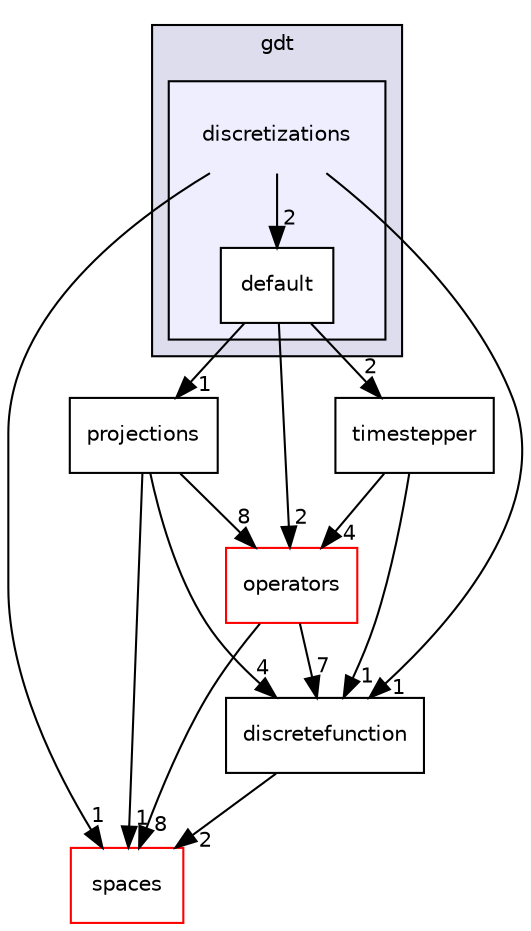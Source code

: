 digraph "discretizations" {
  compound=true
  node [ fontsize="10", fontname="Helvetica"];
  edge [ labelfontsize="10", labelfontname="Helvetica"];
  subgraph clusterdir_f1992dd472896fb89117bdc8155a3e1c {
    graph [ bgcolor="#ddddee", pencolor="black", label="gdt" fontname="Helvetica", fontsize="10", URL="dir_f1992dd472896fb89117bdc8155a3e1c.html"]
  subgraph clusterdir_1c4344a5cb9f11364009bdabd5974453 {
    graph [ bgcolor="#eeeeff", pencolor="black", label="" URL="dir_1c4344a5cb9f11364009bdabd5974453.html"];
    dir_1c4344a5cb9f11364009bdabd5974453 [shape=plaintext label="discretizations"];
    dir_3cf307f8a6b9d9a058d001b6d9b38fe9 [shape=box label="default" color="black" fillcolor="white" style="filled" URL="dir_3cf307f8a6b9d9a058d001b6d9b38fe9.html"];
  }
  }
  dir_dcfbe8758bba0745af0c464c9828dc4a [shape=box label="timestepper" URL="dir_dcfbe8758bba0745af0c464c9828dc4a.html"];
  dir_91b47eb1f5534b791b2db4e72c4ced9d [shape=box label="operators" fillcolor="white" style="filled" color="red" URL="dir_91b47eb1f5534b791b2db4e72c4ced9d.html"];
  dir_0e08db9718cdc017276840d0b5dc9bb6 [shape=box label="discretefunction" URL="dir_0e08db9718cdc017276840d0b5dc9bb6.html"];
  dir_2354bf4875ad6407b07178770768fbc9 [shape=box label="projections" URL="dir_2354bf4875ad6407b07178770768fbc9.html"];
  dir_c10f7938b13dcbddf851adbb235e7250 [shape=box label="spaces" fillcolor="white" style="filled" color="red" URL="dir_c10f7938b13dcbddf851adbb235e7250.html"];
  dir_dcfbe8758bba0745af0c464c9828dc4a->dir_91b47eb1f5534b791b2db4e72c4ced9d [headlabel="4", labeldistance=1.5 headhref="dir_000004_000005.html"];
  dir_dcfbe8758bba0745af0c464c9828dc4a->dir_0e08db9718cdc017276840d0b5dc9bb6 [headlabel="1", labeldistance=1.5 headhref="dir_000004_000022.html"];
  dir_91b47eb1f5534b791b2db4e72c4ced9d->dir_0e08db9718cdc017276840d0b5dc9bb6 [headlabel="7", labeldistance=1.5 headhref="dir_000005_000022.html"];
  dir_91b47eb1f5534b791b2db4e72c4ced9d->dir_c10f7938b13dcbddf851adbb235e7250 [headlabel="8", labeldistance=1.5 headhref="dir_000005_000007.html"];
  dir_0e08db9718cdc017276840d0b5dc9bb6->dir_c10f7938b13dcbddf851adbb235e7250 [headlabel="2", labeldistance=1.5 headhref="dir_000022_000007.html"];
  dir_3cf307f8a6b9d9a058d001b6d9b38fe9->dir_dcfbe8758bba0745af0c464c9828dc4a [headlabel="2", labeldistance=1.5 headhref="dir_000041_000004.html"];
  dir_3cf307f8a6b9d9a058d001b6d9b38fe9->dir_91b47eb1f5534b791b2db4e72c4ced9d [headlabel="2", labeldistance=1.5 headhref="dir_000041_000005.html"];
  dir_3cf307f8a6b9d9a058d001b6d9b38fe9->dir_2354bf4875ad6407b07178770768fbc9 [headlabel="1", labeldistance=1.5 headhref="dir_000041_000026.html"];
  dir_2354bf4875ad6407b07178770768fbc9->dir_91b47eb1f5534b791b2db4e72c4ced9d [headlabel="8", labeldistance=1.5 headhref="dir_000026_000005.html"];
  dir_2354bf4875ad6407b07178770768fbc9->dir_0e08db9718cdc017276840d0b5dc9bb6 [headlabel="4", labeldistance=1.5 headhref="dir_000026_000022.html"];
  dir_2354bf4875ad6407b07178770768fbc9->dir_c10f7938b13dcbddf851adbb235e7250 [headlabel="1", labeldistance=1.5 headhref="dir_000026_000007.html"];
  dir_1c4344a5cb9f11364009bdabd5974453->dir_0e08db9718cdc017276840d0b5dc9bb6 [headlabel="1", labeldistance=1.5 headhref="dir_000023_000022.html"];
  dir_1c4344a5cb9f11364009bdabd5974453->dir_3cf307f8a6b9d9a058d001b6d9b38fe9 [headlabel="2", labeldistance=1.5 headhref="dir_000023_000041.html"];
  dir_1c4344a5cb9f11364009bdabd5974453->dir_c10f7938b13dcbddf851adbb235e7250 [headlabel="1", labeldistance=1.5 headhref="dir_000023_000007.html"];
}
